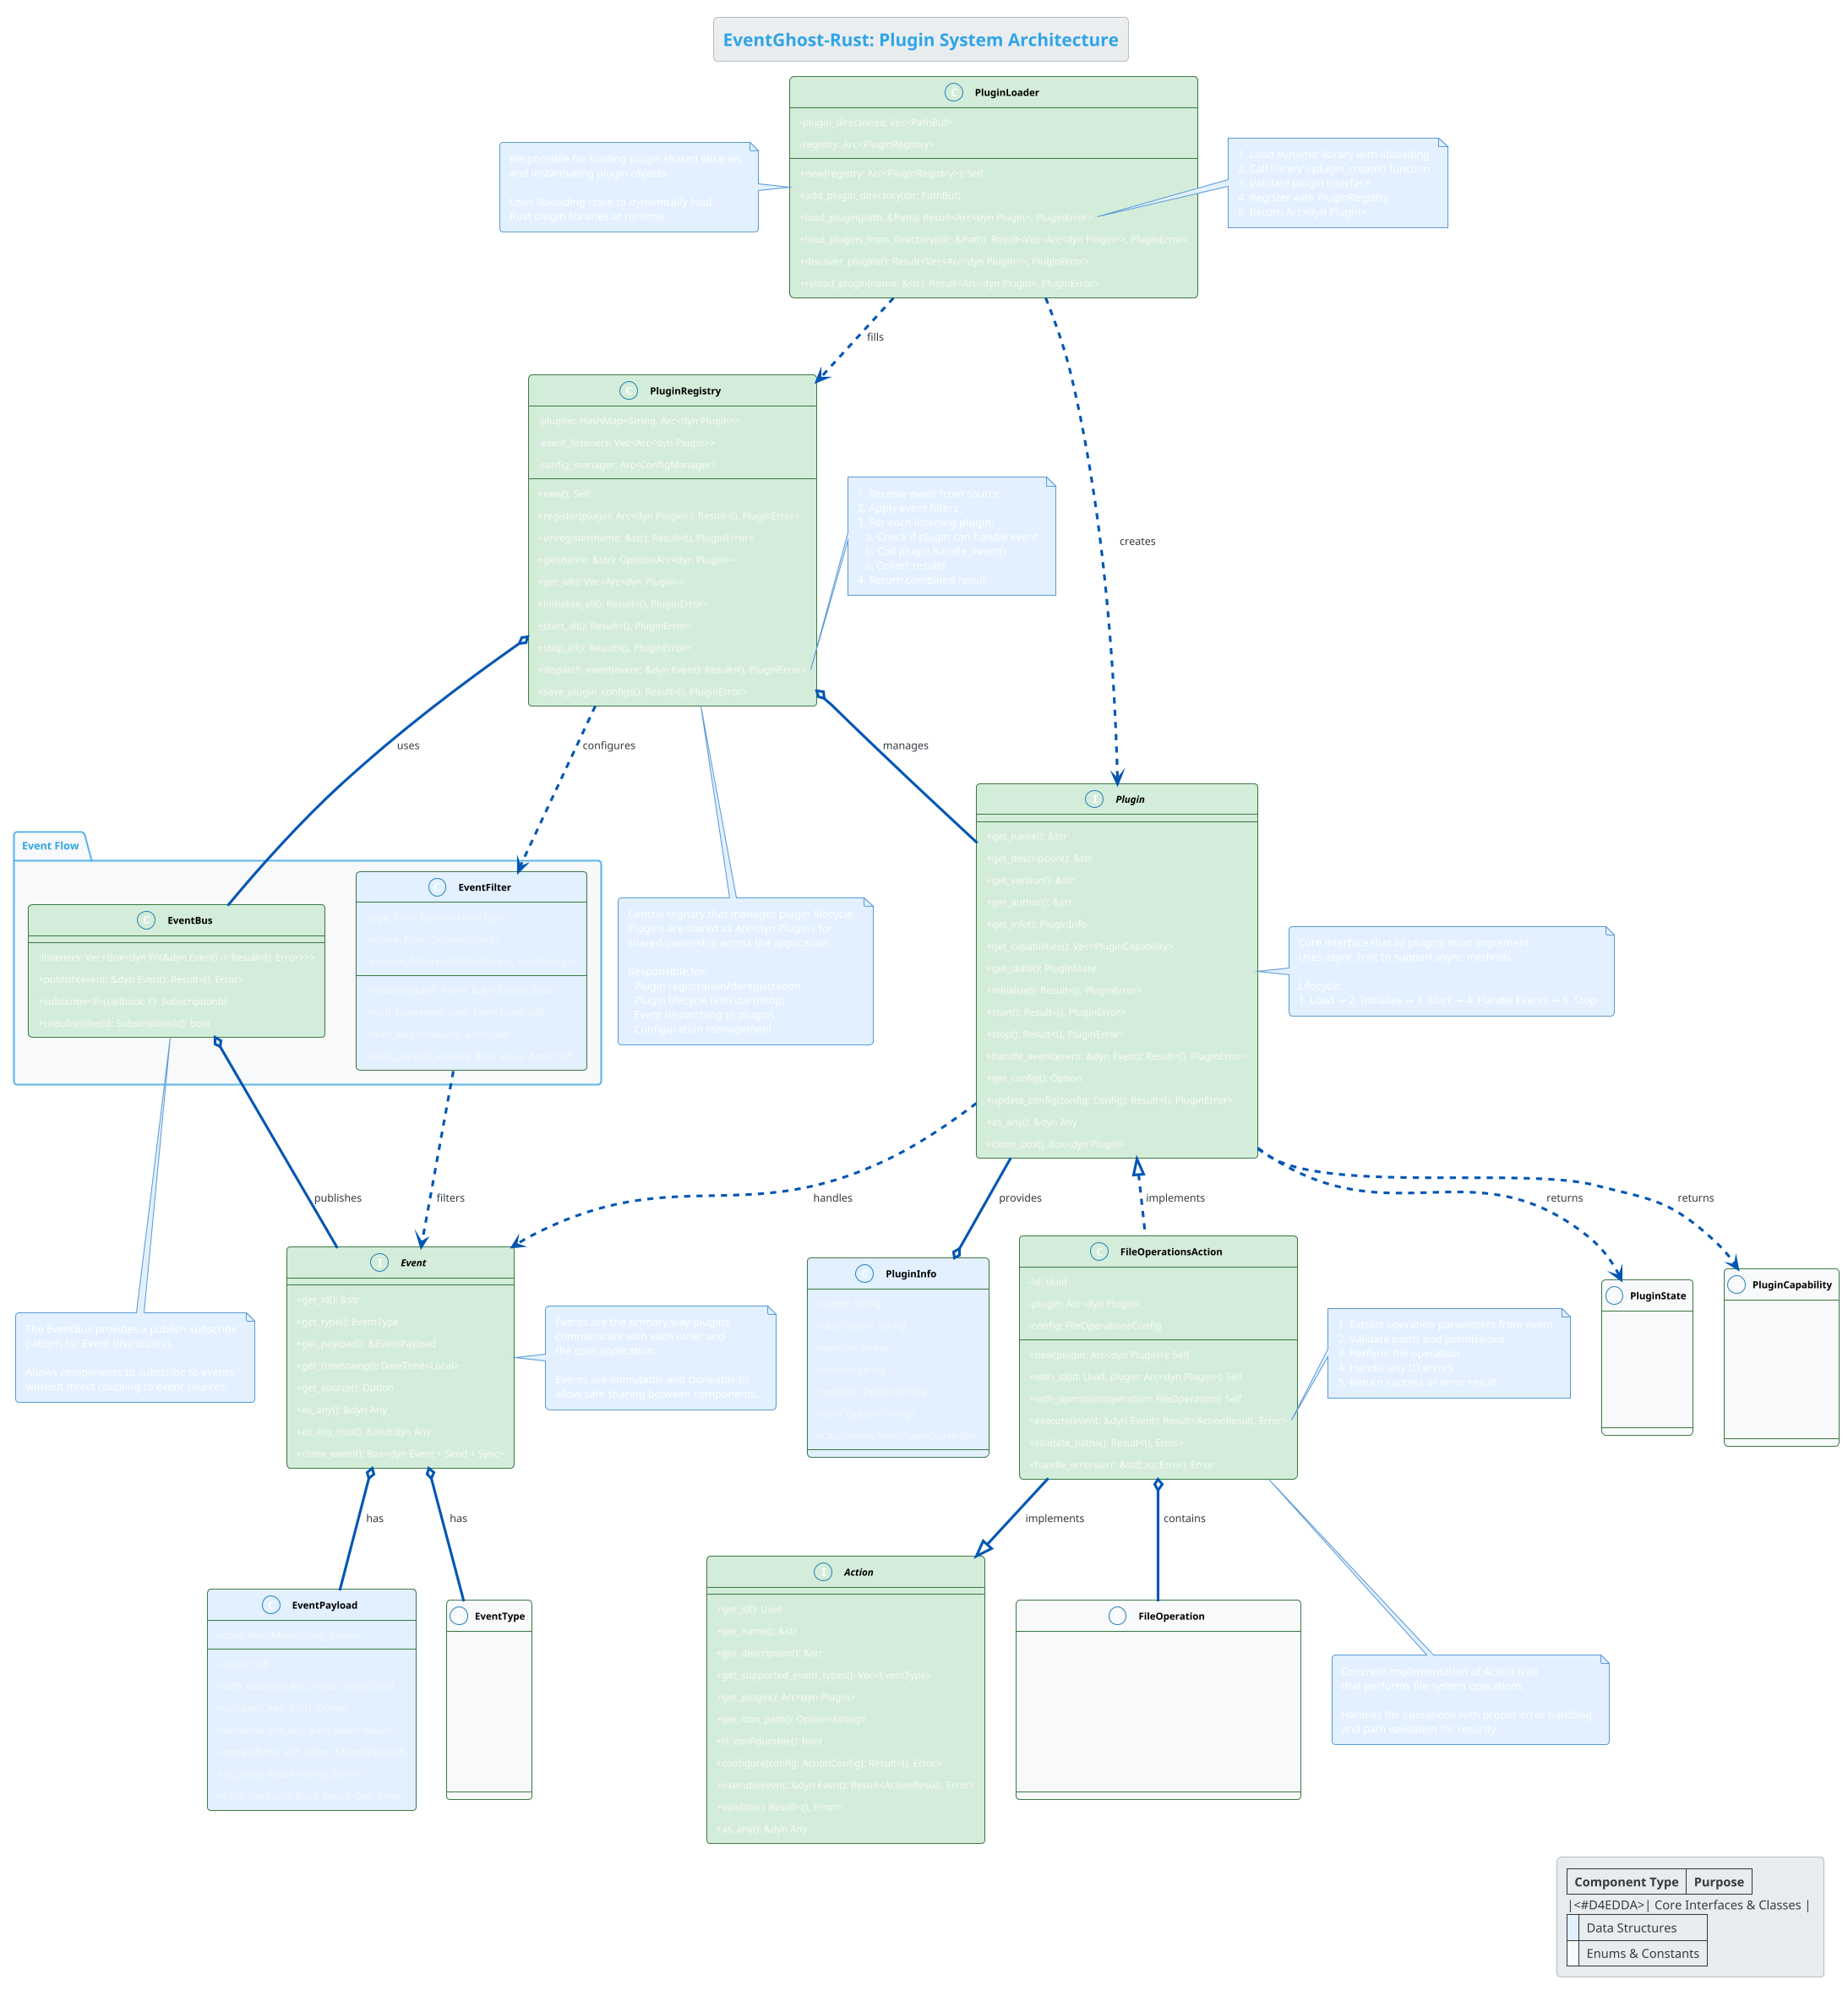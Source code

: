 @startuml EventGhost Plugin System
!theme cerulean
skinparam classAttributeIconSize 0
skinparam classFontStyle bold
skinparam classBackgroundColor #FFFFFF
skinparam classBorderColor #3D7944
skinparam InterfaceBackgroundColor #D4EDDA
skinparam EnumBackgroundColor #F8F9FA
skinparam ArrowColor #0056B3
skinparam packageBackgroundColor #FFFFFF
skinparam NoteBackgroundColor #E2F0FF
skinparam NoteBorderColor #5B9BD5
skinparam NoteTextColor #000000
skinparam ClassFontColor #000000
skinparam stereotypeCBackgroundColor #F8F9FA
skinparam stereotypeCBorderColor #5B9BD5

' Plugin System architecture of the EventGhost-Rust project

title EventGhost-Rust: Plugin System Architecture

' Define main components of the plugin system

interface Plugin #D4EDDA {
  +get_name(): &str
  +get_description(): &str
  +get_version(): &str
  +get_author(): &str
  +get_info(): PluginInfo
  +get_capabilities(): Vec<PluginCapability>
  +get_state(): PluginState
  +initialize(): Result<(), PluginError>
  +start(): Result<(), PluginError>
  +stop(): Result<(), PluginError>
  +handle_event(event: &dyn Event): Result<(), PluginError>
  +get_config(): Option<&Config>
  +update_config(config: Config): Result<(), PluginError>
  +as_any(): &dyn Any
  +clone_box(): Box<dyn Plugin>
}

enum PluginState #F8F9FA {
  Uninitialized
  Initialized
  Running
  Stopped
  Error
}

enum PluginCapability #F8F9FA {
  ReceivesEvents
  GeneratesEvents
  HasConfig
  HasUI
  SystemIntegration
  NetworkAccess
}

class PluginInfo #E2F0FF {
  +name: String
  +description: String
  +version: String
  +author: String
  +website: Option<String>
  +icon: Option<String>
  +capabilities: Vec<PluginCapability>
}

class PluginRegistry #D4EDDA {
  -plugins: HashMap<String, Arc<dyn Plugin>>
  -event_listeners: Vec<Arc<dyn Plugin>>
  -config_manager: Arc<ConfigManager>
  +new(): Self
  +register(plugin: Arc<dyn Plugin>): Result<(), PluginError>
  +unregister(name: &str): Result<(), PluginError>
  +get(name: &str): Option<Arc<dyn Plugin>>
  +get_all(): Vec<Arc<dyn Plugin>>
  +initialize_all(): Result<(), PluginError>
  +start_all(): Result<(), PluginError>
  +stop_all(): Result<(), PluginError>
  +dispatch_event(event: &dyn Event): Result<(), PluginError>
  +save_plugin_configs(): Result<(), PluginError>
}

class PluginLoader #D4EDDA {
  -plugin_directories: Vec<PathBuf>
  -registry: Arc<PluginRegistry>
  +new(registry: Arc<PluginRegistry>): Self
  +add_plugin_directory(dir: PathBuf)
  +load_plugin(path: &Path): Result<Arc<dyn Plugin>, PluginError>
  +load_plugins_from_directory(dir: &Path): Result<Vec<Arc<dyn Plugin>>, PluginError>
  +discover_plugins(): Result<Vec<Arc<dyn Plugin>>, PluginError>
  +reload_plugin(name: &str): Result<Arc<dyn Plugin>, PluginError>
}

interface Event #D4EDDA {
  +get_id(): &str
  +get_type(): EventType
  +get_payload(): &EventPayload
  +get_timestamp(): DateTime<Local>
  +get_source(): Option<&str>
  +as_any(): &dyn Any
  +as_any_mut(): &mut dyn Any
  +clone_event(): Box<dyn Event + Send + Sync>
}

interface Action #D4EDDA {
  +get_id(): Uuid
  +get_name(): &str
  +get_description(): &str
  +get_supported_event_types(): Vec<EventType>
  +get_plugin(): Arc<dyn Plugin>
  +get_icon_path(): Option<String>
  +is_configurable(): bool
  +configure(config: ActionConfig): Result<(), Error>
  +execute(event: &dyn Event): Result<ActionResult, Error>
  +validate(): Result<(), Error>
  +as_any(): &dyn Any
}

class EventPayload #E2F0FF {
  +data: HashMap<String, Value>
  +new(): Self
  +with_data(key: &str, value: Value): Self
  +get(&self, key: &str): Option<&Value>
  +set(&mut self, key: &str, value: Value)
  +merge(&mut self, other: &EventPayload)
  +as_json(): Result<String, Error>
  +from_json(json: &str): Result<Self, Error>
}

enum EventType #F8F9FA {
  Button
  Keyboard
  Mouse
  System
  Network
  Timer
  Custom
}

class FileOperationsAction #D4EDDA {
  -id: Uuid
  -plugin: Arc<dyn Plugin>
  -config: FileOperationsConfig
  +new(plugin: Arc<dyn Plugin>): Self
  +with_id(id: Uuid, plugin: Arc<dyn Plugin>): Self
  +with_operation(operation: FileOperation): Self
  +execute(event: &dyn Event): Result<ActionResult, Error>
  +validate_paths(): Result<(), Error>
  +handle_errors(err: &std::io::Error): Error
}

enum FileOperation #F8F9FA {
  Copy { source: String, destination: String, overwrite: bool }
  Move { source: String, destination: String, overwrite: bool }
  Delete { path: String, recursive: bool }
  Create { path: String, content: String }
  Read { path: String, encoding: Option<String> }
  CreateDirectory { path: String, recursive: bool }
  Exists { path: String }
}

package "Event Flow" as EventFlow #F8F9FA {
    class EventBus #D4EDDA {
        -listeners: Vec<Box<dyn Fn(&dyn Event) -> Result<(), Error>>>
        +publish(event: &dyn Event): Result<(), Error>
        +subscribe<F>(callback: F): SubscriptionId
        +unsubscribe(id: SubscriptionId): bool
    }
    
    class EventFilter #E2F0FF {
        -type_filter: Option<EventType>
        -source_filter: Option<String>
        -payload_filter: HashMap<String, Vec<String>>
        +matches(&self, event: &dyn Event): bool
        +with_type(event_type: EventType): Self
        +with_source(source: &str): Self
        +with_payload_key(key: &str, value: &str): Self
    }
}

' Define relationships
Plugin <|.. FileOperationsAction : implements

FileOperationsAction --|> Action : implements
FileOperationsAction o-- FileOperation : contains

PluginRegistry o-- Plugin : manages
PluginLoader ..> Plugin : creates
PluginLoader ..> PluginRegistry : fills

Plugin ..> Event : handles
Plugin --o PluginInfo : provides
Plugin ..> PluginState : returns
Plugin ..> PluginCapability : returns

Event o-- EventType : has
Event o-- EventPayload : has

EventFlow.EventBus o-- Event : publishes
EventFlow.EventFilter ..> Event : filters

PluginRegistry o-- EventFlow.EventBus : uses
PluginRegistry ..> EventFlow.EventFilter : configures

' Sequence diagrams and process flows
note right of PluginRegistry::dispatch_event #E2F0FF
  1. Receive event from source
  2. Apply event filters
  3. For each listening plugin:
     a. Check if plugin can handle event
     b. Call plugin.handle_event()
     c. Collect results
  4. Return combined result
end note

note right of PluginLoader::load_plugin #E2F0FF
  1. Load dynamic library with libloading
  2. Call library's plugin_create() function
  3. Validate plugin interface
  4. Register with PluginRegistry
  5. Return Arc<dyn Plugin>
end note

note right of FileOperationsAction::execute #E2F0FF
  1. Extract operation parameters from event
  2. Validate paths and permissions
  3. Perform file operation
  4. Handle any IO errors
  5. Return success or error result
end note

' Notes
note right of Plugin #E2F0FF
  Core interface that all plugins must implement.
  Uses async_trait to support async methods.
  
  Lifecycle:
  1. Load → 2. Initialize → 3. Start → 4. Handle Events → 5. Stop
end note

note bottom of PluginRegistry #E2F0FF
  Central registry that manages plugin lifecycle.
  Plugins are stored as Arc<dyn Plugin> for
  shared ownership across the application.
  
  Responsible for:
  - Plugin registration/deregistration
  - Plugin lifecycle (init/start/stop)
  - Event dispatching to plugins
  - Configuration management
end note

note bottom of FileOperationsAction #E2F0FF
  Concrete implementation of Action trait
  that performs file system operations.
  
  Handles file operations with proper error handling
  and path validation for security.
end note

note left of PluginLoader #E2F0FF
  Responsible for loading plugin shared libraries
  and instantiating plugin objects.
  
  Uses libloading crate to dynamically load
  Rust plugin libraries at runtime.
end note

note right of Event #E2F0FF
  Events are the primary way plugins
  communicate with each other and
  the core application.
  
  Events are immutable and cloneable to
  allow safe sharing between components.
end note

note bottom of EventFlow.EventBus #E2F0FF
  The EventBus provides a publish-subscribe
  pattern for Event distribution.
  
  Allows components to subscribe to events
  without direct coupling to event sources.
end note

' Color legend
legend right
  |= Component Type |= Purpose |
  |<#D4EDDA>| Core Interfaces & Classes | 
  |<#E2F0FF>| Data Structures |
  |<#F8F9FA>| Enums & Constants |
endlegend

@enduml 